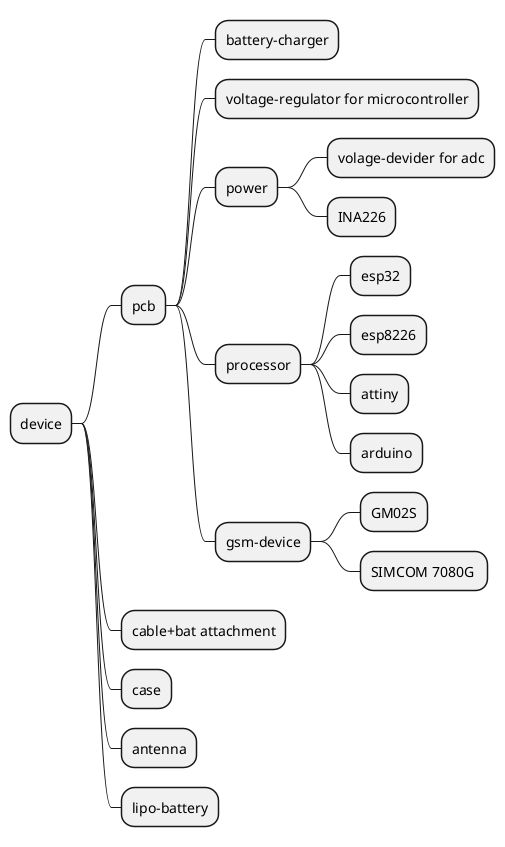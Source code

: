 @startmindmap
* device
** pcb
*** battery-charger
*** voltage-regulator for microcontroller
*** power
**** volage-devider for adc
**** INA226
*** processor
**** esp32
**** esp8226
**** attiny
**** arduino
*** gsm-device
**** GM02S
**** SIMCOM 7080G 
** cable+bat attachment
** case
** antenna
** lipo-battery
@endmindmap